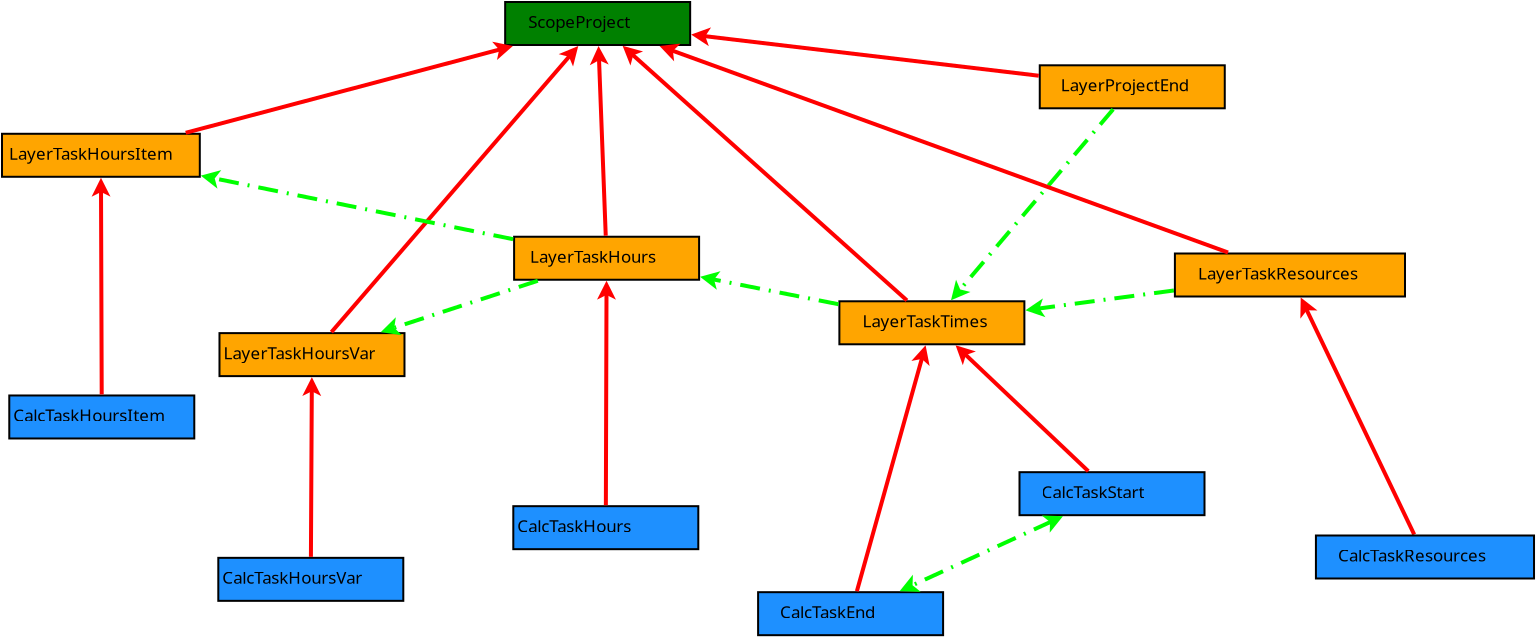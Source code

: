 <?xml version="1.0" encoding="UTF-8"?>
<dia:diagram xmlns:dia="http://www.lysator.liu.se/~alla/dia/">
  <dia:layer name="Background" visible="true" active="true">
    <dia:group>
      <dia:object type="Standard - Box" version="0" id="O0">
        <dia:attribute name="obj_pos">
          <dia:point val="20.863,-8.359"/>
        </dia:attribute>
        <dia:attribute name="obj_bb">
          <dia:rectangle val="20.813,-8.409;30.163,-6.159"/>
        </dia:attribute>
        <dia:attribute name="elem_corner">
          <dia:point val="20.863,-8.359"/>
        </dia:attribute>
        <dia:attribute name="elem_width">
          <dia:real val="9.25"/>
        </dia:attribute>
        <dia:attribute name="elem_height">
          <dia:real val="2.15"/>
        </dia:attribute>
        <dia:attribute name="border_width">
          <dia:real val="0.1"/>
        </dia:attribute>
        <dia:attribute name="inner_color">
          <dia:color val="#008000"/>
        </dia:attribute>
        <dia:attribute name="show_background">
          <dia:boolean val="true"/>
        </dia:attribute>
      </dia:object>
      <dia:object type="Standard - Text" version="1" id="O1">
        <dia:attribute name="obj_pos">
          <dia:point val="22.013,-7.059"/>
        </dia:attribute>
        <dia:attribute name="obj_bb">
          <dia:rectangle val="22.013,-7.786;28.133,-6.804"/>
        </dia:attribute>
        <dia:attribute name="text">
          <dia:composite type="text">
            <dia:attribute name="string">
              <dia:string>#ScopeProject#</dia:string>
            </dia:attribute>
            <dia:attribute name="font">
              <dia:font family="Courier 10 Pitch" style="0" name="Courier"/>
            </dia:attribute>
            <dia:attribute name="height">
              <dia:real val="1.058"/>
            </dia:attribute>
            <dia:attribute name="pos">
              <dia:point val="22.013,-7.059"/>
            </dia:attribute>
            <dia:attribute name="color">
              <dia:color val="#000000"/>
            </dia:attribute>
            <dia:attribute name="alignment">
              <dia:enum val="0"/>
            </dia:attribute>
          </dia:composite>
        </dia:attribute>
        <dia:attribute name="valign">
          <dia:enum val="3"/>
        </dia:attribute>
      </dia:object>
    </dia:group>
    <dia:group>
      <dia:object type="Standard - Box" version="0" id="O2">
        <dia:attribute name="obj_pos">
          <dia:point val="-4.295,-1.77"/>
        </dia:attribute>
        <dia:attribute name="obj_bb">
          <dia:rectangle val="-4.345,-1.82;5.645,0.43"/>
        </dia:attribute>
        <dia:attribute name="elem_corner">
          <dia:point val="-4.295,-1.77"/>
        </dia:attribute>
        <dia:attribute name="elem_width">
          <dia:real val="9.89"/>
        </dia:attribute>
        <dia:attribute name="elem_height">
          <dia:real val="2.15"/>
        </dia:attribute>
        <dia:attribute name="border_width">
          <dia:real val="0.1"/>
        </dia:attribute>
        <dia:attribute name="inner_color">
          <dia:color val="#ffa500"/>
        </dia:attribute>
        <dia:attribute name="show_background">
          <dia:boolean val="true"/>
        </dia:attribute>
      </dia:object>
      <dia:object type="Standard - Text" version="1" id="O3">
        <dia:attribute name="obj_pos">
          <dia:point val="-3.945,-0.47"/>
        </dia:attribute>
        <dia:attribute name="obj_bb">
          <dia:rectangle val="-3.945,-1.198;5.235,-0.215"/>
        </dia:attribute>
        <dia:attribute name="text">
          <dia:composite type="text">
            <dia:attribute name="string">
              <dia:string>#LayerTaskHoursItem#</dia:string>
            </dia:attribute>
            <dia:attribute name="font">
              <dia:font family="Courier 10 Pitch" style="0" name="Courier"/>
            </dia:attribute>
            <dia:attribute name="height">
              <dia:real val="1.058"/>
            </dia:attribute>
            <dia:attribute name="pos">
              <dia:point val="-3.945,-0.47"/>
            </dia:attribute>
            <dia:attribute name="color">
              <dia:color val="#000000"/>
            </dia:attribute>
            <dia:attribute name="alignment">
              <dia:enum val="0"/>
            </dia:attribute>
          </dia:composite>
        </dia:attribute>
        <dia:attribute name="valign">
          <dia:enum val="3"/>
        </dia:attribute>
      </dia:object>
    </dia:group>
    <dia:group>
      <dia:object type="Standard - Box" version="0" id="O4">
        <dia:attribute name="obj_pos">
          <dia:point val="6.579,8.197"/>
        </dia:attribute>
        <dia:attribute name="obj_bb">
          <dia:rectangle val="6.529,8.147;15.879,10.397"/>
        </dia:attribute>
        <dia:attribute name="elem_corner">
          <dia:point val="6.579,8.197"/>
        </dia:attribute>
        <dia:attribute name="elem_width">
          <dia:real val="9.25"/>
        </dia:attribute>
        <dia:attribute name="elem_height">
          <dia:real val="2.15"/>
        </dia:attribute>
        <dia:attribute name="border_width">
          <dia:real val="0.1"/>
        </dia:attribute>
        <dia:attribute name="inner_color">
          <dia:color val="#ffa500"/>
        </dia:attribute>
        <dia:attribute name="show_background">
          <dia:boolean val="true"/>
        </dia:attribute>
      </dia:object>
      <dia:object type="Standard - Text" version="1" id="O5">
        <dia:attribute name="obj_pos">
          <dia:point val="6.779,9.497"/>
        </dia:attribute>
        <dia:attribute name="obj_bb">
          <dia:rectangle val="6.779,8.77;15.449,9.752"/>
        </dia:attribute>
        <dia:attribute name="text">
          <dia:composite type="text">
            <dia:attribute name="string">
              <dia:string>#LayerTaskHoursVar#</dia:string>
            </dia:attribute>
            <dia:attribute name="font">
              <dia:font family="Courier 10 Pitch" style="0" name="Courier"/>
            </dia:attribute>
            <dia:attribute name="height">
              <dia:real val="1.058"/>
            </dia:attribute>
            <dia:attribute name="pos">
              <dia:point val="6.779,9.497"/>
            </dia:attribute>
            <dia:attribute name="color">
              <dia:color val="#000000"/>
            </dia:attribute>
            <dia:attribute name="alignment">
              <dia:enum val="0"/>
            </dia:attribute>
          </dia:composite>
        </dia:attribute>
        <dia:attribute name="valign">
          <dia:enum val="3"/>
        </dia:attribute>
      </dia:object>
    </dia:group>
    <dia:group>
      <dia:object type="Standard - Box" version="0" id="O6">
        <dia:attribute name="obj_pos">
          <dia:point val="37.574,6.605"/>
        </dia:attribute>
        <dia:attribute name="obj_bb">
          <dia:rectangle val="37.524,6.555;46.874,8.805"/>
        </dia:attribute>
        <dia:attribute name="elem_corner">
          <dia:point val="37.574,6.605"/>
        </dia:attribute>
        <dia:attribute name="elem_width">
          <dia:real val="9.25"/>
        </dia:attribute>
        <dia:attribute name="elem_height">
          <dia:real val="2.15"/>
        </dia:attribute>
        <dia:attribute name="border_width">
          <dia:real val="0.1"/>
        </dia:attribute>
        <dia:attribute name="inner_color">
          <dia:color val="#ffa500"/>
        </dia:attribute>
        <dia:attribute name="show_background">
          <dia:boolean val="true"/>
        </dia:attribute>
      </dia:object>
      <dia:object type="Standard - Text" version="1" id="O7">
        <dia:attribute name="obj_pos">
          <dia:point val="38.724,7.905"/>
        </dia:attribute>
        <dia:attribute name="obj_bb">
          <dia:rectangle val="38.724,7.177;45.864,8.16"/>
        </dia:attribute>
        <dia:attribute name="text">
          <dia:composite type="text">
            <dia:attribute name="string">
              <dia:string>#LayerTaskTimes#</dia:string>
            </dia:attribute>
            <dia:attribute name="font">
              <dia:font family="Courier 10 Pitch" style="0" name="Courier"/>
            </dia:attribute>
            <dia:attribute name="height">
              <dia:real val="1.058"/>
            </dia:attribute>
            <dia:attribute name="pos">
              <dia:point val="38.724,7.905"/>
            </dia:attribute>
            <dia:attribute name="color">
              <dia:color val="#000000"/>
            </dia:attribute>
            <dia:attribute name="alignment">
              <dia:enum val="0"/>
            </dia:attribute>
          </dia:composite>
        </dia:attribute>
        <dia:attribute name="valign">
          <dia:enum val="3"/>
        </dia:attribute>
      </dia:object>
    </dia:group>
    <dia:group>
      <dia:object type="Standard - Box" version="0" id="O8">
        <dia:attribute name="obj_pos">
          <dia:point val="47.593,-5.194"/>
        </dia:attribute>
        <dia:attribute name="obj_bb">
          <dia:rectangle val="47.543,-5.244;56.893,-2.994"/>
        </dia:attribute>
        <dia:attribute name="elem_corner">
          <dia:point val="47.593,-5.194"/>
        </dia:attribute>
        <dia:attribute name="elem_width">
          <dia:real val="9.25"/>
        </dia:attribute>
        <dia:attribute name="elem_height">
          <dia:real val="2.15"/>
        </dia:attribute>
        <dia:attribute name="border_width">
          <dia:real val="0.1"/>
        </dia:attribute>
        <dia:attribute name="inner_color">
          <dia:color val="#ffa500"/>
        </dia:attribute>
        <dia:attribute name="show_background">
          <dia:boolean val="true"/>
        </dia:attribute>
      </dia:object>
      <dia:object type="Standard - Text" version="1" id="O9">
        <dia:attribute name="obj_pos">
          <dia:point val="48.643,-3.894"/>
        </dia:attribute>
        <dia:attribute name="obj_bb">
          <dia:rectangle val="48.643,-4.622;56.293,-3.639"/>
        </dia:attribute>
        <dia:attribute name="text">
          <dia:composite type="text">
            <dia:attribute name="string">
              <dia:string>#LayerProjectEnd#</dia:string>
            </dia:attribute>
            <dia:attribute name="font">
              <dia:font family="Courier 10 Pitch" style="0" name="Courier"/>
            </dia:attribute>
            <dia:attribute name="height">
              <dia:real val="1.058"/>
            </dia:attribute>
            <dia:attribute name="pos">
              <dia:point val="48.643,-3.894"/>
            </dia:attribute>
            <dia:attribute name="color">
              <dia:color val="#000000"/>
            </dia:attribute>
            <dia:attribute name="alignment">
              <dia:enum val="0"/>
            </dia:attribute>
          </dia:composite>
        </dia:attribute>
        <dia:attribute name="valign">
          <dia:enum val="3"/>
        </dia:attribute>
      </dia:object>
    </dia:group>
    <dia:group>
      <dia:object type="Standard - Box" version="0" id="O10">
        <dia:attribute name="obj_pos">
          <dia:point val="6.52,19.433"/>
        </dia:attribute>
        <dia:attribute name="obj_bb">
          <dia:rectangle val="6.47,19.383;15.82,21.633"/>
        </dia:attribute>
        <dia:attribute name="elem_corner">
          <dia:point val="6.52,19.433"/>
        </dia:attribute>
        <dia:attribute name="elem_width">
          <dia:real val="9.25"/>
        </dia:attribute>
        <dia:attribute name="elem_height">
          <dia:real val="2.15"/>
        </dia:attribute>
        <dia:attribute name="border_width">
          <dia:real val="0.1"/>
        </dia:attribute>
        <dia:attribute name="inner_color">
          <dia:color val="#1e90ff"/>
        </dia:attribute>
        <dia:attribute name="show_background">
          <dia:boolean val="true"/>
        </dia:attribute>
      </dia:object>
      <dia:object type="Standard - Text" version="1" id="O11">
        <dia:attribute name="obj_pos">
          <dia:point val="6.72,20.733"/>
        </dia:attribute>
        <dia:attribute name="obj_bb">
          <dia:rectangle val="6.72,20.006;14.88,20.988"/>
        </dia:attribute>
        <dia:attribute name="text">
          <dia:composite type="text">
            <dia:attribute name="string">
              <dia:string>#CalcTaskHoursVar#</dia:string>
            </dia:attribute>
            <dia:attribute name="font">
              <dia:font family="Courier 10 Pitch" style="0" name="Courier"/>
            </dia:attribute>
            <dia:attribute name="height">
              <dia:real val="1.058"/>
            </dia:attribute>
            <dia:attribute name="pos">
              <dia:point val="6.72,20.733"/>
            </dia:attribute>
            <dia:attribute name="color">
              <dia:color val="#000000"/>
            </dia:attribute>
            <dia:attribute name="alignment">
              <dia:enum val="0"/>
            </dia:attribute>
          </dia:composite>
        </dia:attribute>
        <dia:attribute name="valign">
          <dia:enum val="3"/>
        </dia:attribute>
      </dia:object>
    </dia:group>
    <dia:group>
      <dia:object type="Standard - Box" version="0" id="O12">
        <dia:attribute name="obj_pos">
          <dia:point val="-3.931,11.315"/>
        </dia:attribute>
        <dia:attribute name="obj_bb">
          <dia:rectangle val="-3.981,11.265;5.369,13.515"/>
        </dia:attribute>
        <dia:attribute name="elem_corner">
          <dia:point val="-3.931,11.315"/>
        </dia:attribute>
        <dia:attribute name="elem_width">
          <dia:real val="9.25"/>
        </dia:attribute>
        <dia:attribute name="elem_height">
          <dia:real val="2.15"/>
        </dia:attribute>
        <dia:attribute name="border_width">
          <dia:real val="0.1"/>
        </dia:attribute>
        <dia:attribute name="inner_color">
          <dia:color val="#1e90ff"/>
        </dia:attribute>
        <dia:attribute name="show_background">
          <dia:boolean val="true"/>
        </dia:attribute>
      </dia:object>
      <dia:object type="Standard - Text" version="1" id="O13">
        <dia:attribute name="obj_pos">
          <dia:point val="-3.731,12.615"/>
        </dia:attribute>
        <dia:attribute name="obj_bb">
          <dia:rectangle val="-3.731,11.888;4.939,12.87"/>
        </dia:attribute>
        <dia:attribute name="text">
          <dia:composite type="text">
            <dia:attribute name="string">
              <dia:string>#CalcTaskHoursItem#</dia:string>
            </dia:attribute>
            <dia:attribute name="font">
              <dia:font family="Courier 10 Pitch" style="0" name="Courier"/>
            </dia:attribute>
            <dia:attribute name="height">
              <dia:real val="1.058"/>
            </dia:attribute>
            <dia:attribute name="pos">
              <dia:point val="-3.731,12.615"/>
            </dia:attribute>
            <dia:attribute name="color">
              <dia:color val="#000000"/>
            </dia:attribute>
            <dia:attribute name="alignment">
              <dia:enum val="0"/>
            </dia:attribute>
          </dia:composite>
        </dia:attribute>
        <dia:attribute name="valign">
          <dia:enum val="3"/>
        </dia:attribute>
      </dia:object>
    </dia:group>
    <dia:group>
      <dia:object type="Standard - Box" version="0" id="O14">
        <dia:attribute name="obj_pos">
          <dia:point val="21.27,16.85"/>
        </dia:attribute>
        <dia:attribute name="obj_bb">
          <dia:rectangle val="21.22,16.8;30.57,19.05"/>
        </dia:attribute>
        <dia:attribute name="elem_corner">
          <dia:point val="21.27,16.85"/>
        </dia:attribute>
        <dia:attribute name="elem_width">
          <dia:real val="9.25"/>
        </dia:attribute>
        <dia:attribute name="elem_height">
          <dia:real val="2.15"/>
        </dia:attribute>
        <dia:attribute name="border_width">
          <dia:real val="0.1"/>
        </dia:attribute>
        <dia:attribute name="inner_color">
          <dia:color val="#1e90ff"/>
        </dia:attribute>
        <dia:attribute name="show_background">
          <dia:boolean val="true"/>
        </dia:attribute>
      </dia:object>
      <dia:object type="Standard - Text" version="1" id="O15">
        <dia:attribute name="obj_pos">
          <dia:point val="21.47,18.15"/>
        </dia:attribute>
        <dia:attribute name="obj_bb">
          <dia:rectangle val="21.47,17.422;28.1,18.405"/>
        </dia:attribute>
        <dia:attribute name="text">
          <dia:composite type="text">
            <dia:attribute name="string">
              <dia:string>#CalcTaskHours#</dia:string>
            </dia:attribute>
            <dia:attribute name="font">
              <dia:font family="Courier 10 Pitch" style="0" name="Courier"/>
            </dia:attribute>
            <dia:attribute name="height">
              <dia:real val="1.058"/>
            </dia:attribute>
            <dia:attribute name="pos">
              <dia:point val="21.47,18.15"/>
            </dia:attribute>
            <dia:attribute name="color">
              <dia:color val="#000000"/>
            </dia:attribute>
            <dia:attribute name="alignment">
              <dia:enum val="0"/>
            </dia:attribute>
          </dia:composite>
        </dia:attribute>
        <dia:attribute name="valign">
          <dia:enum val="3"/>
        </dia:attribute>
      </dia:object>
    </dia:group>
    <dia:group>
      <dia:object type="Standard - Box" version="0" id="O16">
        <dia:attribute name="obj_pos">
          <dia:point val="33.51,21.15"/>
        </dia:attribute>
        <dia:attribute name="obj_bb">
          <dia:rectangle val="33.46,21.1;42.81,23.35"/>
        </dia:attribute>
        <dia:attribute name="elem_corner">
          <dia:point val="33.51,21.15"/>
        </dia:attribute>
        <dia:attribute name="elem_width">
          <dia:real val="9.25"/>
        </dia:attribute>
        <dia:attribute name="elem_height">
          <dia:real val="2.15"/>
        </dia:attribute>
        <dia:attribute name="border_width">
          <dia:real val="0.1"/>
        </dia:attribute>
        <dia:attribute name="inner_color">
          <dia:color val="#1e90ff"/>
        </dia:attribute>
        <dia:attribute name="show_background">
          <dia:boolean val="true"/>
        </dia:attribute>
      </dia:object>
      <dia:object type="Standard - Text" version="1" id="O17">
        <dia:attribute name="obj_pos">
          <dia:point val="34.61,22.45"/>
        </dia:attribute>
        <dia:attribute name="obj_bb">
          <dia:rectangle val="34.61,21.723;40.22,22.705"/>
        </dia:attribute>
        <dia:attribute name="text">
          <dia:composite type="text">
            <dia:attribute name="string">
              <dia:string>#CalcTaskEnd#</dia:string>
            </dia:attribute>
            <dia:attribute name="font">
              <dia:font family="Courier 10 Pitch" style="0" name="Courier"/>
            </dia:attribute>
            <dia:attribute name="height">
              <dia:real val="1.058"/>
            </dia:attribute>
            <dia:attribute name="pos">
              <dia:point val="34.61,22.45"/>
            </dia:attribute>
            <dia:attribute name="color">
              <dia:color val="#000000"/>
            </dia:attribute>
            <dia:attribute name="alignment">
              <dia:enum val="0"/>
            </dia:attribute>
          </dia:composite>
        </dia:attribute>
        <dia:attribute name="valign">
          <dia:enum val="3"/>
        </dia:attribute>
      </dia:object>
    </dia:group>
    <dia:group>
      <dia:object type="Standard - Box" version="0" id="O18">
        <dia:attribute name="obj_pos">
          <dia:point val="46.58,15.15"/>
        </dia:attribute>
        <dia:attribute name="obj_bb">
          <dia:rectangle val="46.53,15.1;55.88,17.35"/>
        </dia:attribute>
        <dia:attribute name="elem_corner">
          <dia:point val="46.58,15.15"/>
        </dia:attribute>
        <dia:attribute name="elem_width">
          <dia:real val="9.25"/>
        </dia:attribute>
        <dia:attribute name="elem_height">
          <dia:real val="2.15"/>
        </dia:attribute>
        <dia:attribute name="border_width">
          <dia:real val="0.1"/>
        </dia:attribute>
        <dia:attribute name="inner_color">
          <dia:color val="#1e90ff"/>
        </dia:attribute>
        <dia:attribute name="show_background">
          <dia:boolean val="true"/>
        </dia:attribute>
      </dia:object>
      <dia:object type="Standard - Text" version="1" id="O19">
        <dia:attribute name="obj_pos">
          <dia:point val="47.68,16.45"/>
        </dia:attribute>
        <dia:attribute name="obj_bb">
          <dia:rectangle val="47.68,15.723;54.31,16.705"/>
        </dia:attribute>
        <dia:attribute name="text">
          <dia:composite type="text">
            <dia:attribute name="string">
              <dia:string>#CalcTaskStart#</dia:string>
            </dia:attribute>
            <dia:attribute name="font">
              <dia:font family="Courier 10 Pitch" style="0" name="Courier"/>
            </dia:attribute>
            <dia:attribute name="height">
              <dia:real val="1.058"/>
            </dia:attribute>
            <dia:attribute name="pos">
              <dia:point val="47.68,16.45"/>
            </dia:attribute>
            <dia:attribute name="color">
              <dia:color val="#000000"/>
            </dia:attribute>
            <dia:attribute name="alignment">
              <dia:enum val="0"/>
            </dia:attribute>
          </dia:composite>
        </dia:attribute>
        <dia:attribute name="valign">
          <dia:enum val="3"/>
        </dia:attribute>
      </dia:object>
    </dia:group>
    <dia:group>
      <dia:object type="Standard - Box" version="0" id="O20">
        <dia:attribute name="obj_pos">
          <dia:point val="21.31,3.378"/>
        </dia:attribute>
        <dia:attribute name="obj_bb">
          <dia:rectangle val="21.26,3.328;30.61,5.578"/>
        </dia:attribute>
        <dia:attribute name="elem_corner">
          <dia:point val="21.31,3.378"/>
        </dia:attribute>
        <dia:attribute name="elem_width">
          <dia:real val="9.25"/>
        </dia:attribute>
        <dia:attribute name="elem_height">
          <dia:real val="2.15"/>
        </dia:attribute>
        <dia:attribute name="border_width">
          <dia:real val="0.1"/>
        </dia:attribute>
        <dia:attribute name="inner_color">
          <dia:color val="#ffa500"/>
        </dia:attribute>
        <dia:attribute name="show_background">
          <dia:boolean val="true"/>
        </dia:attribute>
      </dia:object>
      <dia:object type="Standard - Text" version="1" id="O21">
        <dia:attribute name="obj_pos">
          <dia:point val="22.11,4.678"/>
        </dia:attribute>
        <dia:attribute name="obj_bb">
          <dia:rectangle val="22.11,3.951;29.25,4.933"/>
        </dia:attribute>
        <dia:attribute name="text">
          <dia:composite type="text">
            <dia:attribute name="string">
              <dia:string>#LayerTaskHours#</dia:string>
            </dia:attribute>
            <dia:attribute name="font">
              <dia:font family="Courier 10 Pitch" style="0" name="Courier"/>
            </dia:attribute>
            <dia:attribute name="height">
              <dia:real val="1.058"/>
            </dia:attribute>
            <dia:attribute name="pos">
              <dia:point val="22.11,4.678"/>
            </dia:attribute>
            <dia:attribute name="color">
              <dia:color val="#000000"/>
            </dia:attribute>
            <dia:attribute name="alignment">
              <dia:enum val="0"/>
            </dia:attribute>
          </dia:composite>
        </dia:attribute>
        <dia:attribute name="valign">
          <dia:enum val="3"/>
        </dia:attribute>
      </dia:object>
    </dia:group>
    <dia:object type="Standard - Line" version="0" id="O22">
      <dia:attribute name="obj_pos">
        <dia:point val="4.883,-1.818"/>
      </dia:attribute>
      <dia:attribute name="obj_bb">
        <dia:rectangle val="4.761,-6.433;21.471,-1.696"/>
      </dia:attribute>
      <dia:attribute name="conn_endpoints">
        <dia:point val="4.883,-1.818"/>
        <dia:point val="21.255,-6.161"/>
      </dia:attribute>
      <dia:attribute name="numcp">
        <dia:int val="1"/>
      </dia:attribute>
      <dia:attribute name="line_color">
        <dia:color val="#ff0000"/>
      </dia:attribute>
      <dia:attribute name="line_width">
        <dia:real val="0.2"/>
      </dia:attribute>
      <dia:attribute name="end_arrow">
        <dia:enum val="22"/>
      </dia:attribute>
      <dia:attribute name="end_arrow_length">
        <dia:real val="0.5"/>
      </dia:attribute>
      <dia:attribute name="end_arrow_width">
        <dia:real val="0.5"/>
      </dia:attribute>
      <dia:connections>
        <dia:connection handle="0" to="O2" connection="8"/>
        <dia:connection handle="1" to="O0" connection="8"/>
      </dia:connections>
    </dia:object>
    <dia:object type="Standard - Line" version="0" id="O23">
      <dia:attribute name="obj_pos">
        <dia:point val="12.174,8.148"/>
      </dia:attribute>
      <dia:attribute name="obj_bb">
        <dia:rectangle val="12.033,-6.328;24.663,8.289"/>
      </dia:attribute>
      <dia:attribute name="conn_endpoints">
        <dia:point val="12.174,8.148"/>
        <dia:point val="24.517,-6.159"/>
      </dia:attribute>
      <dia:attribute name="numcp">
        <dia:int val="1"/>
      </dia:attribute>
      <dia:attribute name="line_color">
        <dia:color val="#ff0000"/>
      </dia:attribute>
      <dia:attribute name="line_width">
        <dia:real val="0.2"/>
      </dia:attribute>
      <dia:attribute name="end_arrow">
        <dia:enum val="22"/>
      </dia:attribute>
      <dia:attribute name="end_arrow_length">
        <dia:real val="0.5"/>
      </dia:attribute>
      <dia:attribute name="end_arrow_width">
        <dia:real val="0.5"/>
      </dia:attribute>
      <dia:connections>
        <dia:connection handle="0" to="O4" connection="8"/>
        <dia:connection handle="1" to="O0" connection="8"/>
      </dia:connections>
    </dia:object>
    <dia:object type="Standard - Line" version="0" id="O24">
      <dia:attribute name="obj_pos">
        <dia:point val="25.892,3.328"/>
      </dia:attribute>
      <dia:attribute name="obj_bb">
        <dia:rectangle val="25.085,-6.382;26.031,3.432"/>
      </dia:attribute>
      <dia:attribute name="conn_endpoints">
        <dia:point val="25.892,3.328"/>
        <dia:point val="25.531,-6.159"/>
      </dia:attribute>
      <dia:attribute name="numcp">
        <dia:int val="1"/>
      </dia:attribute>
      <dia:attribute name="line_color">
        <dia:color val="#ff0000"/>
      </dia:attribute>
      <dia:attribute name="line_width">
        <dia:real val="0.2"/>
      </dia:attribute>
      <dia:attribute name="end_arrow">
        <dia:enum val="22"/>
      </dia:attribute>
      <dia:attribute name="end_arrow_length">
        <dia:real val="0.5"/>
      </dia:attribute>
      <dia:attribute name="end_arrow_width">
        <dia:real val="0.5"/>
      </dia:attribute>
      <dia:connections>
        <dia:connection handle="0" to="O20" connection="8"/>
        <dia:connection handle="1" to="O0" connection="8"/>
      </dia:connections>
    </dia:object>
    <dia:object type="Standard - Line" version="0" id="O25">
      <dia:attribute name="obj_pos">
        <dia:point val="40.95,6.562"/>
      </dia:attribute>
      <dia:attribute name="obj_bb">
        <dia:rectangle val="26.57,-6.315;41.092,6.703"/>
      </dia:attribute>
      <dia:attribute name="conn_endpoints">
        <dia:point val="40.95,6.562"/>
        <dia:point val="26.736,-6.166"/>
      </dia:attribute>
      <dia:attribute name="numcp">
        <dia:int val="1"/>
      </dia:attribute>
      <dia:attribute name="line_color">
        <dia:color val="#ff0000"/>
      </dia:attribute>
      <dia:attribute name="line_width">
        <dia:real val="0.2"/>
      </dia:attribute>
      <dia:attribute name="end_arrow">
        <dia:enum val="22"/>
      </dia:attribute>
      <dia:attribute name="end_arrow_length">
        <dia:real val="0.5"/>
      </dia:attribute>
      <dia:attribute name="end_arrow_width">
        <dia:real val="0.5"/>
      </dia:attribute>
      <dia:connections>
        <dia:connection handle="0" to="O6" connection="8"/>
        <dia:connection handle="1" to="O0" connection="8"/>
      </dia:connections>
    </dia:object>
    <dia:object type="Standard - Line" version="0" id="O26">
      <dia:attribute name="obj_pos">
        <dia:point val="47.544,-4.673"/>
      </dia:attribute>
      <dia:attribute name="obj_bb">
        <dia:rectangle val="29.94,-7.116;47.655,-4.561"/>
      </dia:attribute>
      <dia:attribute name="conn_endpoints">
        <dia:point val="47.544,-4.673"/>
        <dia:point val="30.162,-6.73"/>
      </dia:attribute>
      <dia:attribute name="numcp">
        <dia:int val="1"/>
      </dia:attribute>
      <dia:attribute name="line_color">
        <dia:color val="#ff0000"/>
      </dia:attribute>
      <dia:attribute name="line_width">
        <dia:real val="0.2"/>
      </dia:attribute>
      <dia:attribute name="end_arrow">
        <dia:enum val="22"/>
      </dia:attribute>
      <dia:attribute name="end_arrow_length">
        <dia:real val="0.5"/>
      </dia:attribute>
      <dia:attribute name="end_arrow_width">
        <dia:real val="0.5"/>
      </dia:attribute>
      <dia:connections>
        <dia:connection handle="0" to="O8" connection="8"/>
        <dia:connection handle="1" to="O0" connection="8"/>
      </dia:connections>
    </dia:object>
    <dia:object type="Standard - Line" version="0" id="O27">
      <dia:attribute name="obj_pos">
        <dia:point val="0.69,11.265"/>
      </dia:attribute>
      <dia:attribute name="obj_bb">
        <dia:rectangle val="0.183,0.206;1.13,11.366"/>
      </dia:attribute>
      <dia:attribute name="conn_endpoints">
        <dia:point val="0.69,11.265"/>
        <dia:point val="0.654,0.43"/>
      </dia:attribute>
      <dia:attribute name="numcp">
        <dia:int val="1"/>
      </dia:attribute>
      <dia:attribute name="line_color">
        <dia:color val="#ff0000"/>
      </dia:attribute>
      <dia:attribute name="line_width">
        <dia:real val="0.2"/>
      </dia:attribute>
      <dia:attribute name="end_arrow">
        <dia:enum val="22"/>
      </dia:attribute>
      <dia:attribute name="end_arrow_length">
        <dia:real val="0.5"/>
      </dia:attribute>
      <dia:attribute name="end_arrow_width">
        <dia:real val="0.5"/>
      </dia:attribute>
      <dia:connections>
        <dia:connection handle="0" to="O12" connection="8"/>
        <dia:connection handle="1" to="O2" connection="8"/>
      </dia:connections>
    </dia:object>
    <dia:object type="Standard - Line" version="0" id="O28">
      <dia:attribute name="obj_pos">
        <dia:point val="11.151,19.383"/>
      </dia:attribute>
      <dia:attribute name="obj_bb">
        <dia:rectangle val="10.72,10.174;11.668,19.483"/>
      </dia:attribute>
      <dia:attribute name="conn_endpoints">
        <dia:point val="11.151,19.383"/>
        <dia:point val="11.198,10.397"/>
      </dia:attribute>
      <dia:attribute name="numcp">
        <dia:int val="1"/>
      </dia:attribute>
      <dia:attribute name="line_color">
        <dia:color val="#ff0000"/>
      </dia:attribute>
      <dia:attribute name="line_width">
        <dia:real val="0.2"/>
      </dia:attribute>
      <dia:attribute name="end_arrow">
        <dia:enum val="22"/>
      </dia:attribute>
      <dia:attribute name="end_arrow_length">
        <dia:real val="0.5"/>
      </dia:attribute>
      <dia:attribute name="end_arrow_width">
        <dia:real val="0.5"/>
      </dia:attribute>
      <dia:connections>
        <dia:connection handle="0" to="O10" connection="8"/>
        <dia:connection handle="1" to="O4" connection="8"/>
      </dia:connections>
    </dia:object>
    <dia:object type="Standard - Line" version="0" id="O29">
      <dia:attribute name="obj_pos">
        <dia:point val="25.898,16.8"/>
      </dia:attribute>
      <dia:attribute name="obj_bb">
        <dia:rectangle val="25.456,5.355;26.403,16.9"/>
      </dia:attribute>
      <dia:attribute name="conn_endpoints">
        <dia:point val="25.898,16.8"/>
        <dia:point val="25.932,5.578"/>
      </dia:attribute>
      <dia:attribute name="numcp">
        <dia:int val="1"/>
      </dia:attribute>
      <dia:attribute name="line_color">
        <dia:color val="#ff0000"/>
      </dia:attribute>
      <dia:attribute name="line_width">
        <dia:real val="0.2"/>
      </dia:attribute>
      <dia:attribute name="end_arrow">
        <dia:enum val="22"/>
      </dia:attribute>
      <dia:attribute name="end_arrow_length">
        <dia:real val="0.5"/>
      </dia:attribute>
      <dia:attribute name="end_arrow_width">
        <dia:real val="0.5"/>
      </dia:attribute>
      <dia:connections>
        <dia:connection handle="0" to="O14" connection="8"/>
        <dia:connection handle="1" to="O20" connection="8"/>
      </dia:connections>
    </dia:object>
    <dia:object type="Standard - Line" version="0" id="O30">
      <dia:attribute name="obj_pos">
        <dia:point val="38.449,21.101"/>
      </dia:attribute>
      <dia:attribute name="obj_bb">
        <dia:rectangle val="38.326,8.588;42.146,21.224"/>
      </dia:attribute>
      <dia:attribute name="conn_endpoints">
        <dia:point val="38.449,21.101"/>
        <dia:point val="41.885,8.804"/>
      </dia:attribute>
      <dia:attribute name="numcp">
        <dia:int val="1"/>
      </dia:attribute>
      <dia:attribute name="line_color">
        <dia:color val="#ff0000"/>
      </dia:attribute>
      <dia:attribute name="line_width">
        <dia:real val="0.2"/>
      </dia:attribute>
      <dia:attribute name="end_arrow">
        <dia:enum val="22"/>
      </dia:attribute>
      <dia:attribute name="end_arrow_length">
        <dia:real val="0.5"/>
      </dia:attribute>
      <dia:attribute name="end_arrow_width">
        <dia:real val="0.5"/>
      </dia:attribute>
      <dia:connections>
        <dia:connection handle="0" to="O16" connection="8"/>
        <dia:connection handle="1" to="O6" connection="8"/>
      </dia:connections>
    </dia:object>
    <dia:object type="Standard - Line" version="0" id="O31">
      <dia:attribute name="obj_pos">
        <dia:point val="50.019,15.1"/>
      </dia:attribute>
      <dia:attribute name="obj_bb">
        <dia:rectangle val="43.222,8.651;50.161,15.241"/>
      </dia:attribute>
      <dia:attribute name="conn_endpoints">
        <dia:point val="50.019,15.1"/>
        <dia:point val="43.385,8.805"/>
      </dia:attribute>
      <dia:attribute name="numcp">
        <dia:int val="1"/>
      </dia:attribute>
      <dia:attribute name="line_color">
        <dia:color val="#ff0000"/>
      </dia:attribute>
      <dia:attribute name="line_width">
        <dia:real val="0.2"/>
      </dia:attribute>
      <dia:attribute name="end_arrow">
        <dia:enum val="22"/>
      </dia:attribute>
      <dia:attribute name="end_arrow_length">
        <dia:real val="0.5"/>
      </dia:attribute>
      <dia:attribute name="end_arrow_width">
        <dia:real val="0.5"/>
      </dia:attribute>
      <dia:connections>
        <dia:connection handle="0" to="O18" connection="8"/>
        <dia:connection handle="1" to="O6" connection="8"/>
      </dia:connections>
    </dia:object>
    <dia:object type="Standard - Line" version="0" id="O32">
      <dia:attribute name="obj_pos">
        <dia:point val="21.26,3.501"/>
      </dia:attribute>
      <dia:attribute name="obj_bb">
        <dia:rectangle val="5.426,0.002;21.378,3.619"/>
      </dia:attribute>
      <dia:attribute name="conn_endpoints">
        <dia:point val="21.26,3.501"/>
        <dia:point val="5.645,0.322"/>
      </dia:attribute>
      <dia:attribute name="numcp">
        <dia:int val="1"/>
      </dia:attribute>
      <dia:attribute name="line_color">
        <dia:color val="#00ff00"/>
      </dia:attribute>
      <dia:attribute name="line_width">
        <dia:real val="0.2"/>
      </dia:attribute>
      <dia:attribute name="line_style">
        <dia:enum val="2"/>
      </dia:attribute>
      <dia:attribute name="end_arrow">
        <dia:enum val="22"/>
      </dia:attribute>
      <dia:attribute name="end_arrow_length">
        <dia:real val="0.5"/>
      </dia:attribute>
      <dia:attribute name="end_arrow_width">
        <dia:real val="0.5"/>
      </dia:attribute>
      <dia:connections>
        <dia:connection handle="0" to="O20" connection="8"/>
        <dia:connection handle="1" to="O2" connection="8"/>
      </dia:connections>
    </dia:object>
    <dia:object type="Standard - Line" version="0" id="O33">
      <dia:attribute name="obj_pos">
        <dia:point val="22.495,5.578"/>
      </dia:attribute>
      <dia:attribute name="obj_bb">
        <dia:rectangle val="14.431,5.452;22.621,8.372"/>
      </dia:attribute>
      <dia:attribute name="conn_endpoints">
        <dia:point val="22.495,5.578"/>
        <dia:point val="14.644,8.147"/>
      </dia:attribute>
      <dia:attribute name="numcp">
        <dia:int val="1"/>
      </dia:attribute>
      <dia:attribute name="line_color">
        <dia:color val="#00ff00"/>
      </dia:attribute>
      <dia:attribute name="line_width">
        <dia:real val="0.2"/>
      </dia:attribute>
      <dia:attribute name="line_style">
        <dia:enum val="2"/>
      </dia:attribute>
      <dia:attribute name="end_arrow">
        <dia:enum val="22"/>
      </dia:attribute>
      <dia:attribute name="end_arrow_length">
        <dia:real val="0.5"/>
      </dia:attribute>
      <dia:attribute name="end_arrow_width">
        <dia:real val="0.5"/>
      </dia:attribute>
      <dia:connections>
        <dia:connection handle="0" to="O20" connection="8"/>
        <dia:connection handle="1" to="O4" connection="8"/>
      </dia:connections>
    </dia:object>
    <dia:object type="Standard - Line" version="0" id="O34">
      <dia:attribute name="obj_pos">
        <dia:point val="48.754,17.35"/>
      </dia:attribute>
      <dia:attribute name="obj_bb">
        <dia:rectangle val="40.454,17.218;48.886,21.232"/>
      </dia:attribute>
      <dia:attribute name="conn_endpoints">
        <dia:point val="48.754,17.35"/>
        <dia:point val="40.586,21.1"/>
      </dia:attribute>
      <dia:attribute name="numcp">
        <dia:int val="1"/>
      </dia:attribute>
      <dia:attribute name="line_color">
        <dia:color val="#00ff00"/>
      </dia:attribute>
      <dia:attribute name="line_width">
        <dia:real val="0.2"/>
      </dia:attribute>
      <dia:attribute name="line_style">
        <dia:enum val="2"/>
      </dia:attribute>
      <dia:attribute name="start_arrow">
        <dia:enum val="22"/>
      </dia:attribute>
      <dia:attribute name="start_arrow_length">
        <dia:real val="0.5"/>
      </dia:attribute>
      <dia:attribute name="start_arrow_width">
        <dia:real val="0.5"/>
      </dia:attribute>
      <dia:attribute name="end_arrow">
        <dia:enum val="22"/>
      </dia:attribute>
      <dia:attribute name="end_arrow_length">
        <dia:real val="0.5"/>
      </dia:attribute>
      <dia:attribute name="end_arrow_width">
        <dia:real val="0.5"/>
      </dia:attribute>
      <dia:connections>
        <dia:connection handle="0" to="O18" connection="8"/>
        <dia:connection handle="1" to="O16" connection="8"/>
      </dia:connections>
    </dia:object>
    <dia:object type="Standard - Line" version="0" id="O35">
      <dia:attribute name="obj_pos">
        <dia:point val="37.524,6.752"/>
      </dia:attribute>
      <dia:attribute name="obj_bb">
        <dia:rectangle val="30.39,5.057;37.642,6.87"/>
      </dia:attribute>
      <dia:attribute name="conn_endpoints">
        <dia:point val="37.524,6.752"/>
        <dia:point val="30.61,5.38"/>
      </dia:attribute>
      <dia:attribute name="numcp">
        <dia:int val="1"/>
      </dia:attribute>
      <dia:attribute name="line_color">
        <dia:color val="#00ff00"/>
      </dia:attribute>
      <dia:attribute name="line_width">
        <dia:real val="0.2"/>
      </dia:attribute>
      <dia:attribute name="line_style">
        <dia:enum val="2"/>
      </dia:attribute>
      <dia:attribute name="end_arrow">
        <dia:enum val="22"/>
      </dia:attribute>
      <dia:attribute name="end_arrow_length">
        <dia:real val="0.5"/>
      </dia:attribute>
      <dia:attribute name="end_arrow_width">
        <dia:real val="0.5"/>
      </dia:attribute>
      <dia:connections>
        <dia:connection handle="0" to="O6" connection="8"/>
        <dia:connection handle="1" to="O20" connection="8"/>
      </dia:connections>
    </dia:object>
    <dia:object type="Standard - Line" version="0" id="O36">
      <dia:attribute name="obj_pos">
        <dia:point val="51.263,-2.994"/>
      </dia:attribute>
      <dia:attribute name="obj_bb">
        <dia:rectangle val="43.01,-3.135;51.404,6.725"/>
      </dia:attribute>
      <dia:attribute name="conn_endpoints">
        <dia:point val="51.263,-2.994"/>
        <dia:point val="43.154,6.555"/>
      </dia:attribute>
      <dia:attribute name="numcp">
        <dia:int val="1"/>
      </dia:attribute>
      <dia:attribute name="line_color">
        <dia:color val="#00ff00"/>
      </dia:attribute>
      <dia:attribute name="line_width">
        <dia:real val="0.2"/>
      </dia:attribute>
      <dia:attribute name="line_style">
        <dia:enum val="2"/>
      </dia:attribute>
      <dia:attribute name="end_arrow">
        <dia:enum val="22"/>
      </dia:attribute>
      <dia:attribute name="end_arrow_length">
        <dia:real val="0.5"/>
      </dia:attribute>
      <dia:attribute name="end_arrow_width">
        <dia:real val="0.5"/>
      </dia:attribute>
      <dia:connections>
        <dia:connection handle="0" to="O8" connection="8"/>
        <dia:connection handle="1" to="O6" connection="8"/>
      </dia:connections>
    </dia:object>
    <dia:object type="Standard - Line" version="0" id="O37">
      <dia:attribute name="obj_pos">
        <dia:point val="54.301,6.065"/>
      </dia:attribute>
      <dia:attribute name="obj_bb">
        <dia:rectangle val="46.653,5.953;54.414,7.43"/>
      </dia:attribute>
      <dia:attribute name="conn_endpoints">
        <dia:point val="54.301,6.065"/>
        <dia:point val="46.874,7.056"/>
      </dia:attribute>
      <dia:attribute name="numcp">
        <dia:int val="1"/>
      </dia:attribute>
      <dia:attribute name="line_color">
        <dia:color val="#00ff00"/>
      </dia:attribute>
      <dia:attribute name="line_width">
        <dia:real val="0.2"/>
      </dia:attribute>
      <dia:attribute name="line_style">
        <dia:enum val="2"/>
      </dia:attribute>
      <dia:attribute name="end_arrow">
        <dia:enum val="22"/>
      </dia:attribute>
      <dia:attribute name="end_arrow_length">
        <dia:real val="0.5"/>
      </dia:attribute>
      <dia:attribute name="end_arrow_width">
        <dia:real val="0.5"/>
      </dia:attribute>
      <dia:connections>
        <dia:connection handle="0" to="O40" connection="8"/>
        <dia:connection handle="1" to="O6" connection="8"/>
      </dia:connections>
    </dia:object>
    <dia:object type="Standard - Line" version="0" id="O38">
      <dia:attribute name="obj_pos">
        <dia:point val="66.315,18.267"/>
      </dia:attribute>
      <dia:attribute name="obj_bb">
        <dia:rectangle val="60.491,6.213;66.448,18.401"/>
      </dia:attribute>
      <dia:attribute name="conn_endpoints">
        <dia:point val="66.315,18.267"/>
        <dia:point val="60.641,6.415"/>
      </dia:attribute>
      <dia:attribute name="numcp">
        <dia:int val="1"/>
      </dia:attribute>
      <dia:attribute name="line_color">
        <dia:color val="#ff0000"/>
      </dia:attribute>
      <dia:attribute name="line_width">
        <dia:real val="0.2"/>
      </dia:attribute>
      <dia:attribute name="end_arrow">
        <dia:enum val="22"/>
      </dia:attribute>
      <dia:attribute name="end_arrow_length">
        <dia:real val="0.5"/>
      </dia:attribute>
      <dia:attribute name="end_arrow_width">
        <dia:real val="0.5"/>
      </dia:attribute>
      <dia:connections>
        <dia:connection handle="0" to="O43" connection="8"/>
        <dia:connection handle="1" to="O40" connection="8"/>
      </dia:connections>
    </dia:object>
    <dia:object type="Standard - Text" version="1" id="O39">
      <dia:attribute name="obj_pos">
        <dia:point val="59.156,5.341"/>
      </dia:attribute>
      <dia:attribute name="obj_bb">
        <dia:rectangle val="59.137,4.727;59.156,5.531"/>
      </dia:attribute>
      <dia:attribute name="text">
        <dia:composite type="text">
          <dia:attribute name="string">
            <dia:string>##</dia:string>
          </dia:attribute>
          <dia:attribute name="font">
            <dia:font family="sans" style="0" name="Helvetica"/>
          </dia:attribute>
          <dia:attribute name="height">
            <dia:real val="0.8"/>
          </dia:attribute>
          <dia:attribute name="pos">
            <dia:point val="59.156,5.341"/>
          </dia:attribute>
          <dia:attribute name="color">
            <dia:color val="#000000"/>
          </dia:attribute>
          <dia:attribute name="alignment">
            <dia:enum val="0"/>
          </dia:attribute>
        </dia:composite>
      </dia:attribute>
      <dia:attribute name="valign">
        <dia:enum val="3"/>
      </dia:attribute>
    </dia:object>
    <dia:group>
      <dia:object type="Standard - Box" version="0" id="O40">
        <dia:attribute name="obj_pos">
          <dia:point val="54.35,4.216"/>
        </dia:attribute>
        <dia:attribute name="obj_bb">
          <dia:rectangle val="54.3,4.166;65.906,6.416"/>
        </dia:attribute>
        <dia:attribute name="elem_corner">
          <dia:point val="54.35,4.216"/>
        </dia:attribute>
        <dia:attribute name="elem_width">
          <dia:real val="11.505"/>
        </dia:attribute>
        <dia:attribute name="elem_height">
          <dia:real val="2.15"/>
        </dia:attribute>
        <dia:attribute name="border_width">
          <dia:real val="0.1"/>
        </dia:attribute>
        <dia:attribute name="inner_color">
          <dia:color val="#ffa500"/>
        </dia:attribute>
        <dia:attribute name="show_background">
          <dia:boolean val="true"/>
        </dia:attribute>
      </dia:object>
      <dia:object type="Standard - Text" version="1" id="O41">
        <dia:attribute name="obj_pos">
          <dia:point val="55.501,5.516"/>
        </dia:attribute>
        <dia:attribute name="obj_bb">
          <dia:rectangle val="55.501,4.764;64.705,5.82"/>
        </dia:attribute>
        <dia:attribute name="text">
          <dia:composite type="text">
            <dia:attribute name="string">
              <dia:string>#LayerTaskResources#</dia:string>
            </dia:attribute>
            <dia:attribute name="font">
              <dia:font family="Courier 10 Pitch" style="0" name="Courier"/>
            </dia:attribute>
            <dia:attribute name="height">
              <dia:real val="1.058"/>
            </dia:attribute>
            <dia:attribute name="pos">
              <dia:point val="55.501,5.516"/>
            </dia:attribute>
            <dia:attribute name="color">
              <dia:color val="#000000"/>
            </dia:attribute>
            <dia:attribute name="alignment">
              <dia:enum val="0"/>
            </dia:attribute>
          </dia:composite>
        </dia:attribute>
        <dia:attribute name="valign">
          <dia:enum val="3"/>
        </dia:attribute>
      </dia:object>
    </dia:group>
    <dia:object type="Standard - Text" version="1" id="O42">
      <dia:attribute name="obj_pos">
        <dia:point val="65.106,19.491"/>
      </dia:attribute>
      <dia:attribute name="obj_bb">
        <dia:rectangle val="65.087,18.878;65.106,19.681"/>
      </dia:attribute>
      <dia:attribute name="text">
        <dia:composite type="text">
          <dia:attribute name="string">
            <dia:string>##</dia:string>
          </dia:attribute>
          <dia:attribute name="font">
            <dia:font family="sans" style="0" name="Helvetica"/>
          </dia:attribute>
          <dia:attribute name="height">
            <dia:real val="0.8"/>
          </dia:attribute>
          <dia:attribute name="pos">
            <dia:point val="65.106,19.491"/>
          </dia:attribute>
          <dia:attribute name="color">
            <dia:color val="#000000"/>
          </dia:attribute>
          <dia:attribute name="alignment">
            <dia:enum val="0"/>
          </dia:attribute>
        </dia:composite>
      </dia:attribute>
      <dia:attribute name="valign">
        <dia:enum val="3"/>
      </dia:attribute>
    </dia:object>
    <dia:group>
      <dia:object type="Standard - Box" version="0" id="O43">
        <dia:attribute name="obj_pos">
          <dia:point val="61.401,18.316"/>
        </dia:attribute>
        <dia:attribute name="obj_bb">
          <dia:rectangle val="61.35,18.266;72.356,20.516"/>
        </dia:attribute>
        <dia:attribute name="elem_corner">
          <dia:point val="61.401,18.316"/>
        </dia:attribute>
        <dia:attribute name="elem_width">
          <dia:real val="10.905"/>
        </dia:attribute>
        <dia:attribute name="elem_height">
          <dia:real val="2.15"/>
        </dia:attribute>
        <dia:attribute name="border_width">
          <dia:real val="0.1"/>
        </dia:attribute>
        <dia:attribute name="inner_color">
          <dia:color val="#1e90ff"/>
        </dia:attribute>
        <dia:attribute name="show_background">
          <dia:boolean val="true"/>
        </dia:attribute>
      </dia:object>
      <dia:object type="Standard - Text" version="1" id="O44">
        <dia:attribute name="obj_pos">
          <dia:point val="62.501,19.616"/>
        </dia:attribute>
        <dia:attribute name="obj_bb">
          <dia:rectangle val="62.501,18.864;71.195,19.92"/>
        </dia:attribute>
        <dia:attribute name="text">
          <dia:composite type="text">
            <dia:attribute name="string">
              <dia:string>#CalcTaskResources#</dia:string>
            </dia:attribute>
            <dia:attribute name="font">
              <dia:font family="Courier 10 Pitch" style="0" name="Courier"/>
            </dia:attribute>
            <dia:attribute name="height">
              <dia:real val="1.058"/>
            </dia:attribute>
            <dia:attribute name="pos">
              <dia:point val="62.501,19.616"/>
            </dia:attribute>
            <dia:attribute name="color">
              <dia:color val="#000000"/>
            </dia:attribute>
            <dia:attribute name="alignment">
              <dia:enum val="0"/>
            </dia:attribute>
          </dia:composite>
        </dia:attribute>
        <dia:attribute name="valign">
          <dia:enum val="3"/>
        </dia:attribute>
      </dia:object>
    </dia:group>
    <dia:object type="Standard - Line" version="0" id="O45">
      <dia:attribute name="obj_pos">
        <dia:point val="57.008,4.167"/>
      </dia:attribute>
      <dia:attribute name="obj_bb">
        <dia:rectangle val="28.373,-6.365;57.136,4.295"/>
      </dia:attribute>
      <dia:attribute name="conn_endpoints">
        <dia:point val="57.008,4.167"/>
        <dia:point val="28.583,-6.159"/>
      </dia:attribute>
      <dia:attribute name="numcp">
        <dia:int val="1"/>
      </dia:attribute>
      <dia:attribute name="line_color">
        <dia:color val="#ff0000"/>
      </dia:attribute>
      <dia:attribute name="line_width">
        <dia:real val="0.2"/>
      </dia:attribute>
      <dia:attribute name="end_arrow">
        <dia:enum val="22"/>
      </dia:attribute>
      <dia:attribute name="end_arrow_length">
        <dia:real val="0.5"/>
      </dia:attribute>
      <dia:attribute name="end_arrow_width">
        <dia:real val="0.5"/>
      </dia:attribute>
      <dia:connections>
        <dia:connection handle="0" to="O40" connection="8"/>
        <dia:connection handle="1" to="O0" connection="8"/>
      </dia:connections>
    </dia:object>
  </dia:layer>
</dia:diagram>
